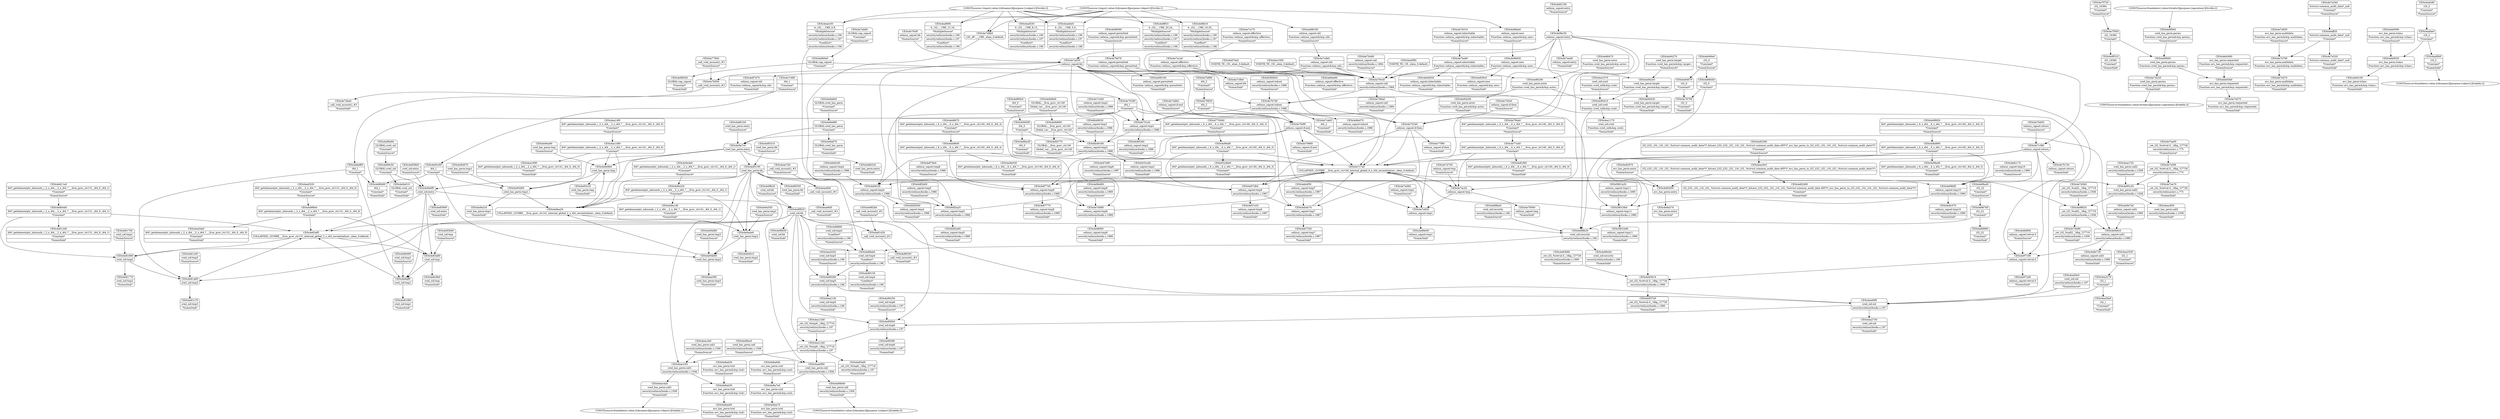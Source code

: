 digraph {
	CE0x4e7d490 [shape=record,shape=Mrecord,label="{CE0x4e7d490|_ret_i32_%call2,_!dbg_!27719|security/selinux/hooks.c,1508|*SummSink*}"]
	CE0x4e7c9b0 [shape=record,shape=Mrecord,label="{CE0x4e7c9b0|selinux_capset:bb|*SummSink*}"]
	CE0x5801b90 [shape=record,shape=Mrecord,label="{CE0x5801b90|selinux_capset:tmp11|security/selinux/hooks.c,1990|*SummSink*}"]
	CE0x4e84b50 [shape=record,shape=Mrecord,label="{CE0x4e84b50|selinux_capset:inheritable|Function::selinux_capset&Arg::inheritable::|*SummSink*}"]
	CE0x4e98920 [shape=record,shape=Mrecord,label="{CE0x4e98920|i64*_getelementptr_inbounds_(_6_x_i64_,_6_x_i64_*___llvm_gcov_ctr140,_i64_0,_i64_5)|*Constant*|*SummSource*}"]
	CE0x4eae990 [shape=record,shape=Mrecord,label="{CE0x4eae990|cred_has_perm:call|security/selinux/hooks.c,1506}"]
	CE0x4e860e0 [shape=record,shape=Mrecord,label="{CE0x4e860e0|GLOBAL:cap_capset|*Constant*}"]
	CE0x4e83af0 [shape=record,shape=Mrecord,label="{CE0x4e83af0|COLLAPSED:_GCMRE___llvm_gcov_ctr131_internal_global_2_x_i64_zeroinitializer:_elem_0:default:}"]
	CE0x4e9a4e0 [shape=record,shape=Mrecord,label="{CE0x4e9a4e0|cred_has_perm:tmp2}"]
	CE0x4e7f720 [shape=record,shape=Mrecord,label="{CE0x4e7f720|i32_16384|*Constant*|*SummSource*}"]
	CE0x4e85990 [shape=record,shape=Mrecord,label="{CE0x4e85990|cred_sid:entry|*SummSink*}"]
	CE0x4e88be0 [shape=record,shape=Mrecord,label="{CE0x4e88be0|cred_sid:security|security/selinux/hooks.c,196|*SummSource*}"]
	CE0x4e88b20 [shape=record,shape=Mrecord,label="{CE0x4e88b20|cred_sid:security|security/selinux/hooks.c,196}"]
	CE0x6b49180 [shape=record,shape=Mrecord,label="{CE0x6b49180|selinux_capset:tmp3|security/selinux/hooks.c,1986}"]
	CE0x4e748b0 [shape=record,shape=Mrecord,label="{CE0x4e748b0|128:_i8*,_:_CRE:_elem_0:default:}"]
	CE0x4e81d30 [shape=record,shape=Mrecord,label="{CE0x4e81d30|_call_void_mcount()_#3}"]
	CE0x4e88350 [shape=record,shape=Mrecord,label="{CE0x4e88350|_call_void_mcount()_#3|*SummSink*}"]
	CE0x4e80e40 [shape=record,shape=Mrecord,label="{CE0x4e80e40|i64*_getelementptr_inbounds_(_2_x_i64_,_2_x_i64_*___llvm_gcov_ctr131,_i64_0,_i64_1)|*Constant*}"]
	CE0x4e7b720 [shape=record,shape=Mrecord,label="{CE0x4e7b720|selinux_capset:return|*SummSink*}"]
	CE0x4e7b670 [shape=record,shape=Mrecord,label="{CE0x4e7b670|selinux_capset:permitted|Function::selinux_capset&Arg::permitted::}"]
	CE0x4e9a010 [shape=record,shape=Mrecord,label="{CE0x4e9a010|GLOBAL:cred_sid|*Constant*|*SummSink*}"]
	"CONST[source:0(mediator),value:0(static)][purpose:{operation}][SrcIdx:2]"
	CE0x4e9d770 [shape=record,shape=Mrecord,label="{CE0x4e9d770|GLOBAL:__llvm_gcov_ctr140|Global_var:__llvm_gcov_ctr140|*SummSink*}"]
	CE0x4e7e790 [shape=record,shape=Mrecord,label="{CE0x4e7e790|avc_has_perm:auditdata|Function::avc_has_perm&Arg::auditdata::}"]
	CE0x4e98ad0 [shape=record,shape=Mrecord,label="{CE0x4e98ad0|i64*_getelementptr_inbounds_(_6_x_i64_,_6_x_i64_*___llvm_gcov_ctr140,_i64_0,_i64_5)|*Constant*|*SummSink*}"]
	CE0x4e9a670 [shape=record,shape=Mrecord,label="{CE0x4e9a670|GLOBAL:cred_has_perm|*Constant*|*SummSink*}"]
	CE0x4e9f310 [shape=record,shape=Mrecord,label="{CE0x4e9f310|i32_16384|*Constant*|*SummSink*}"]
	CE0x4e94870 [shape=record,shape=Mrecord,label="{CE0x4e94870|cred_has_perm:tmp1|*SummSource*}"]
	CE0x4e88a40 [shape=record,shape=Mrecord,label="{CE0x4e88a40|i32_22|*Constant*|*SummSource*}"]
	CE0x4e7d220 [shape=record,shape=Mrecord,label="{CE0x4e7d220|cred_has_perm:perms|Function::cred_has_perm&Arg::perms::|*SummSink*}"]
	CE0x4eac9c0 [shape=record,shape=Mrecord,label="{CE0x4eac9c0|i32_(i32,_i32,_i16,_i32,_%struct.common_audit_data*)*_bitcast_(i32_(i32,_i32,_i16,_i32,_%struct.common_audit_data.495*)*_avc_has_perm_to_i32_(i32,_i32,_i16,_i32,_%struct.common_audit_data*)*)|*Constant*}"]
	CE0x6df2a20 [shape=record,shape=Mrecord,label="{CE0x6df2a20|selinux_capset:tmp5|security/selinux/hooks.c,1986}"]
	CE0x4eac4a0 [shape=record,shape=Mrecord,label="{CE0x4eac4a0|cred_has_perm:call1|security/selinux/hooks.c,1506|*SummSink*}"]
	CE0x4e87ba0 [shape=record,shape=Mrecord,label="{CE0x4e87ba0|VOIDTB_TE:_CE:_elem_0:default:}"]
	CE0x4e82190 [shape=record,shape=Mrecord,label="{CE0x4e82190|selinux_capset:entry|*SummSource*}"]
	CE0x4e9e9b0 [shape=record,shape=Mrecord,label="{CE0x4e9e9b0|cred_has_perm:tmp}"]
	"CONST[source:1(input),value:2(dynamic)][purpose:{subject}][SrcIdx:3]"
	CE0x4e75340 [shape=record,shape=Mrecord,label="{CE0x4e75340|selinux_capset:if.then}"]
	"CONST[source:1(input),value:2(dynamic)][purpose:{object}][SrcIdx:1]"
	CE0x4ea2130 [shape=record,shape=Mrecord,label="{CE0x4ea2130|cred_sid:tmp5|security/selinux/hooks.c,196|*SummSink*}"]
	CE0x4eb6260 [shape=record,shape=Mrecord,label="{CE0x4eb6260|selinux_capset:tmp4|security/selinux/hooks.c,1986|*SummSink*}"]
	CE0x4e81c00 [shape=record,shape=Mrecord,label="{CE0x4e81c00|cred_sid:tmp3|*SummSource*}"]
	CE0x4ea1480 [shape=record,shape=Mrecord,label="{CE0x4ea1480|i64*_getelementptr_inbounds_(_2_x_i64_,_2_x_i64_*___llvm_gcov_ctr141,_i64_0,_i64_0)|*Constant*}"]
	CE0x4eb4f50 [shape=record,shape=Mrecord,label="{CE0x4eb4f50|selinux_capset:tmp7|security/selinux/hooks.c,1987|*SummSource*}"]
	CE0x4eac240 [shape=record,shape=Mrecord,label="{CE0x4eac240|cred_has_perm:call1|security/selinux/hooks.c,1506}"]
	CE0x4e86b90 [shape=record,shape=Mrecord,label="{CE0x4e86b90|i64_1|*Constant*|*SummSink*}"]
	CE0x4e9fd30 [shape=record,shape=Mrecord,label="{CE0x4e9fd30|cred_sid:bb|*SummSink*}"]
	CE0x4e812d0 [shape=record,shape=Mrecord,label="{CE0x4e812d0|i64*_getelementptr_inbounds_(_2_x_i64_,_2_x_i64_*___llvm_gcov_ctr131,_i64_0,_i64_1)|*Constant*|*SummSink*}"]
	CE0x4e9e030 [shape=record,shape=Mrecord,label="{CE0x4e9e030|i64*_getelementptr_inbounds_(_6_x_i64_,_6_x_i64_*___llvm_gcov_ctr140,_i64_0,_i64_4)|*Constant*|*SummSink*}"]
	CE0x4e9bc50 [shape=record,shape=Mrecord,label="{CE0x4e9bc50|selinux_capset:entry}"]
	CE0x4e9d5f0 [shape=record,shape=Mrecord,label="{CE0x4e9d5f0|i64_0|*Constant*}"]
	CE0x4ea1000 [shape=record,shape=Mrecord,label="{CE0x4ea1000|VOIDTB_TE:_CE:_elem_0:default:}"]
	CE0x4e9e880 [shape=record,shape=Mrecord,label="{CE0x4e9e880|GLOBAL:cred_has_perm|*Constant*}"]
	CE0x4e94430 [shape=record,shape=Mrecord,label="{CE0x4e94430|cred_has_perm:target|Function::cred_has_perm&Arg::target::|*SummSink*}"]
	CE0x4eae5f0 [shape=record,shape=Mrecord,label="{CE0x4eae5f0|cred_has_perm:tmp3|*SummSink*}"]
	CE0x4e82600 [shape=record,shape=Mrecord,label="{CE0x4e82600|avc_has_perm:entry}"]
	CE0x4e7b0f0 [shape=record,shape=Mrecord,label="{CE0x4e7b0f0|selinux_capset:if.end}"]
	CE0x4e7e320 [shape=record,shape=Mrecord,label="{CE0x4e7e320|%struct.common_audit_data*_null|*Constant*|*SummSink*}"]
	CE0x4e839c0 [shape=record,shape=Mrecord,label="{CE0x4e839c0|selinux_capset:new|Function::selinux_capset&Arg::new::|*SummSink*}"]
	CE0x4eac850 [shape=record,shape=Mrecord,label="{CE0x4eac850|cred_has_perm:call2|security/selinux/hooks.c,1508|*SummSink*}"]
	CE0x6b49030 [shape=record,shape=Mrecord,label="{CE0x6b49030|selinux_capset:tmp3|security/selinux/hooks.c,1986|*SummSource*}"]
	CE0x4e9e6c0 [shape=record,shape=Mrecord,label="{CE0x4e9e6c0|selinux_capset:call1|security/selinux/hooks.c,1989}"]
	CE0x6df2a90 [shape=record,shape=Mrecord,label="{CE0x6df2a90|selinux_capset:tmp5|security/selinux/hooks.c,1986|*SummSink*}"]
	CE0x4e972d0 [shape=record,shape=Mrecord,label="{CE0x4e972d0|selinux_capset:retval.0|*SummSink*}"]
	CE0x4eb8600 [shape=record,shape=Mrecord,label="{CE0x4eb8600|i64*_getelementptr_inbounds_(_6_x_i64_,_6_x_i64_*___llvm_gcov_ctr140,_i64_0,_i64_4)|*Constant*}"]
	CE0x4e7b460 [shape=record,shape=Mrecord,label="{CE0x4e7b460|selinux_capset:call|security/selinux/hooks.c,1984|*SummSource*}"]
	CE0x4e9e730 [shape=record,shape=Mrecord,label="{CE0x4e9e730|selinux_capset:call1|security/selinux/hooks.c,1989|*SummSink*}"]
	CE0x4e8d900 [shape=record,shape=Mrecord,label="{CE0x4e8d900|selinux_capset:retval.0|*SummSource*}"]
	CE0x4eaebe0 [shape=record,shape=Mrecord,label="{CE0x4eaebe0|4:_i32,_:_CRE_0,4_|*MultipleSource*|security/selinux/hooks.c,196|security/selinux/hooks.c,197|*LoadInst*|security/selinux/hooks.c,196}"]
	CE0x4e9a7c0 [shape=record,shape=Mrecord,label="{CE0x4e9a7c0|cred_has_perm:entry}"]
	CE0x4e96100 [shape=record,shape=Mrecord,label="{CE0x4e96100|selinux_capset:permitted|Function::selinux_capset&Arg::permitted::|*SummSink*}"]
	CE0x4e83680 [shape=record,shape=Mrecord,label="{CE0x4e83680|_ret_i32_%retval.0,_!dbg_!27726|security/selinux/hooks.c,1990|*SummSource*}"]
	CE0x4ea1170 [shape=record,shape=Mrecord,label="{CE0x4ea1170|cred_sid:cred|Function::cred_sid&Arg::cred::|*SummSink*}"]
	CE0x4e87d70 [shape=record,shape=Mrecord,label="{CE0x4e87d70|selinux_capset:old|Function::selinux_capset&Arg::old::|*SummSink*}"]
	CE0x4e7d080 [shape=record,shape=Mrecord,label="{CE0x4e7d080|selinux_capset:tmp9|security/selinux/hooks.c,1989}"]
	CE0x4e9d6d0 [shape=record,shape=Mrecord,label="{CE0x4e9d6d0|GLOBAL:__llvm_gcov_ctr140|Global_var:__llvm_gcov_ctr140|*SummSource*}"]
	CE0x4e7b930 [shape=record,shape=Mrecord,label="{CE0x4e7b930|_call_void_mcount()_#3}"]
	CE0x4e97e90 [shape=record,shape=Mrecord,label="{CE0x4e97e90|selinux_capset:tmp6|security/selinux/hooks.c,1987|*SummSource*}"]
	CE0x4e83a80 [shape=record,shape=Mrecord,label="{CE0x4e83a80|cred_sid:tmp}"]
	CE0x4e745a0 [shape=record,shape=Mrecord,label="{CE0x4e745a0|selinux_capset:if.then|*SummSource*}"]
	CE0x4e9fb20 [shape=record,shape=Mrecord,label="{CE0x4e9fb20|cred_sid:bb|*SummSource*}"]
	CE0x4e83610 [shape=record,shape=Mrecord,label="{CE0x4e83610|_ret_i32_%retval.0,_!dbg_!27726|security/selinux/hooks.c,1990}"]
	CE0x4e9a1d0 [shape=record,shape=Mrecord,label="{CE0x4e9a1d0|i64*_getelementptr_inbounds_(_2_x_i64_,_2_x_i64_*___llvm_gcov_ctr141,_i64_0,_i64_1)|*Constant*|*SummSink*}"]
	CE0x4eaff20 [shape=record,shape=Mrecord,label="{CE0x4eaff20|%struct.common_audit_data*_null|*Constant*}"]
	CE0x4e86a30 [shape=record,shape=Mrecord,label="{CE0x4e86a30|i64_0|*Constant*|*SummSink*}"]
	CE0x6252cd0 [shape=record,shape=Mrecord,label="{CE0x6252cd0|selinux_capset:tmp3|security/selinux/hooks.c,1986|*SummSink*}"]
	CE0x4e88160 [shape=record,shape=Mrecord,label="{CE0x4e88160|selinux_capset:old|Function::selinux_capset&Arg::old::|*SummSource*}"]
	CE0x4e80d10 [shape=record,shape=Mrecord,label="{CE0x4e80d10|cred_sid:cred|Function::cred_sid&Arg::cred::}"]
	CE0x4e7c7a0 [shape=record,shape=Mrecord,label="{CE0x4e7c7a0|COLLAPSED:_GCMRE___llvm_gcov_ctr140_internal_global_6_x_i64_zeroinitializer:_elem_0:default:}"]
	CE0x4e81c70 [shape=record,shape=Mrecord,label="{CE0x4e81c70|cred_sid:tmp3|*SummSink*}"]
	CE0x4e8d890 [shape=record,shape=Mrecord,label="{CE0x4e8d890|i64*_getelementptr_inbounds_(_6_x_i64_,_6_x_i64_*___llvm_gcov_ctr140,_i64_0,_i64_5)|*Constant*}"]
	CE0x4e97e20 [shape=record,shape=Mrecord,label="{CE0x4e97e20|selinux_capset:tmp6|security/selinux/hooks.c,1987|*SummSink*}"]
	CE0x4e903f0 [shape=record,shape=Mrecord,label="{CE0x4e903f0|cred_sid:tmp6|security/selinux/hooks.c,197|*SummSink*}"]
	CE0x4e7a060 [shape=record,shape=Mrecord,label="{CE0x4e7a060|selinux_capset:tmp1|*SummSource*}"]
	CE0x4e7a1a0 [shape=record,shape=Mrecord,label="{CE0x4e7a1a0|selinux_capset:effective|Function::selinux_capset&Arg::effective::}"]
	CE0x4e9ee60 [shape=record,shape=Mrecord,label="{CE0x4e9ee60|selinux_capset:effective|Function::selinux_capset&Arg::effective::|*SummSink*}"]
	CE0x4e93c20 [shape=record,shape=Mrecord,label="{CE0x4e93c20|cred_has_perm:tmp|*SummSink*}"]
	CE0x4ea1070 [shape=record,shape=Mrecord,label="{CE0x4ea1070|cred_sid:cred|Function::cred_sid&Arg::cred::|*SummSource*}"]
	CE0x4e82360 [shape=record,shape=Mrecord,label="{CE0x4e82360|i32_(i32,_i32,_i16,_i32,_%struct.common_audit_data*)*_bitcast_(i32_(i32,_i32,_i16,_i32,_%struct.common_audit_data.495*)*_avc_has_perm_to_i32_(i32,_i32,_i16,_i32,_%struct.common_audit_data*)*)|*Constant*|*SummSource*}"]
	CE0x4e8a570 [shape=record,shape=Mrecord,label="{CE0x4e8a570|avc_has_perm:entry|*SummSink*}"]
	CE0x4eb0490 [shape=record,shape=Mrecord,label="{CE0x4eb0490|avc_has_perm:requested|Function::avc_has_perm&Arg::requested::|*SummSource*}"]
	CE0x4e81a80 [shape=record,shape=Mrecord,label="{CE0x4e81a80|cred_sid:tmp3}"]
	CE0x4ea2530 [shape=record,shape=Mrecord,label="{CE0x4ea2530|i32_1|*Constant*|*SummSource*}"]
	CE0x4e837e0 [shape=record,shape=Mrecord,label="{CE0x4e837e0|_ret_i32_%retval.0,_!dbg_!27726|security/selinux/hooks.c,1990|*SummSink*}"]
	CE0x4eaf690 [shape=record,shape=Mrecord,label="{CE0x4eaf690|4:_i32,_:_CRE_12,16_|*MultipleSource*|security/selinux/hooks.c,196|security/selinux/hooks.c,197|*LoadInst*|security/selinux/hooks.c,196}"]
	CE0x4e93d00 [shape=record,shape=Mrecord,label="{CE0x4e93d00|cred_has_perm:tmp1}"]
	CE0x4e887d0 [shape=record,shape=Mrecord,label="{CE0x4e887d0|i32_22|*Constant*}"]
	CE0x4eb62d0 [shape=record,shape=Mrecord,label="{CE0x4eb62d0|selinux_capset:tmp4|security/selinux/hooks.c,1986|*SummSource*}"]
	CE0x4ea06f0 [shape=record,shape=Mrecord,label="{CE0x4ea06f0|cred_sid:sid|security/selinux/hooks.c,197}"]
	CE0x4e9e7a0 [shape=record,shape=Mrecord,label="{CE0x4e9e7a0|selinux_capset:call1|security/selinux/hooks.c,1989|*SummSource*}"]
	CE0x4e90250 [shape=record,shape=Mrecord,label="{CE0x4e90250|cred_sid:tmp6|security/selinux/hooks.c,197|*SummSource*}"]
	CE0x4e9e4a0 [shape=record,shape=Mrecord,label="{CE0x4e9e4a0|i64*_getelementptr_inbounds_(_2_x_i64_,_2_x_i64_*___llvm_gcov_ctr141,_i64_0,_i64_1)|*Constant*|*SummSource*}"]
	CE0x4e8ad30 [shape=record,shape=Mrecord,label="{CE0x4e8ad30|avc_has_perm:tsid|Function::avc_has_perm&Arg::tsid::|*SummSource*}"]
	CE0x4e89540 [shape=record,shape=Mrecord,label="{CE0x4e89540|GLOBAL:cap_capset|*Constant*|*SummSink*}"]
	CE0x4e9e2c0 [shape=record,shape=Mrecord,label="{CE0x4e9e2c0|cred_has_perm:tmp1|*SummSink*}"]
	CE0x652db00 [shape=record,shape=Mrecord,label="{CE0x652db00|i64*_getelementptr_inbounds_(_6_x_i64_,_6_x_i64_*___llvm_gcov_ctr140,_i64_0,_i64_3)|*Constant*|*SummSink*}"]
	CE0x4e7cc70 [shape=record,shape=Mrecord,label="{CE0x4e7cc70|selinux_capset:effective|Function::selinux_capset&Arg::effective::|*SummSource*}"]
	CE0x4e87770 [shape=record,shape=Mrecord,label="{CE0x4e87770|selinux_capset:tmp8|security/selinux/hooks.c,1989|*SummSink*}"]
	CE0x4e94b80 [shape=record,shape=Mrecord,label="{CE0x4e94b80|cred_has_perm:tmp3}"]
	CE0x4ea1240 [shape=record,shape=Mrecord,label="{CE0x4ea1240|_ret_i32_%tmp6,_!dbg_!27716|security/selinux/hooks.c,197}"]
	CE0x4ea26a0 [shape=record,shape=Mrecord,label="{CE0x4ea26a0|i32_1|*Constant*|*SummSink*}"]
	CE0x4e7ca60 [shape=record,shape=Mrecord,label="{CE0x4e7ca60|i64_2|*Constant*|*SummSink*}"]
	CE0x4e88890 [shape=record,shape=Mrecord,label="{CE0x4e88890|i32_22|*Constant*|*SummSink*}"]
	CE0x4eafdb0 [shape=record,shape=Mrecord,label="{CE0x4eafdb0|i16_2|*Constant*|*SummSink*}"]
	CE0x4e81700 [shape=record,shape=Mrecord,label="{CE0x4e81700|cred_sid:tmp2|*SummSource*}"]
	CE0x4e85190 [shape=record,shape=Mrecord,label="{CE0x4e85190|cred_has_perm:bb}"]
	CE0x4e93c90 [shape=record,shape=Mrecord,label="{CE0x4e93c90|i64_1|*Constant*}"]
	CE0x4e77f80 [shape=record,shape=Mrecord,label="{CE0x4e77f80|selinux_capset:if.then|*SummSink*}"]
	CE0x4e9d660 [shape=record,shape=Mrecord,label="{CE0x4e9d660|GLOBAL:__llvm_gcov_ctr140|Global_var:__llvm_gcov_ctr140}"]
	CE0x4e99ac0 [shape=record,shape=Mrecord,label="{CE0x4e99ac0|cred_has_perm:call|security/selinux/hooks.c,1506|*SummSource*}"]
	CE0x4ea2020 [shape=record,shape=Mrecord,label="{CE0x4ea2020|cred_sid:tmp5|security/selinux/hooks.c,196|*SummSource*}"]
	CE0x4eb7330 [shape=record,shape=Mrecord,label="{CE0x4eb7330|selinux_capset:tmp7|security/selinux/hooks.c,1987|*SummSink*}"]
	CE0x4ea14f0 [shape=record,shape=Mrecord,label="{CE0x4ea14f0|i64*_getelementptr_inbounds_(_2_x_i64_,_2_x_i64_*___llvm_gcov_ctr141,_i64_0,_i64_0)|*Constant*|*SummSource*}"]
	CE0x4e96090 [shape=record,shape=Mrecord,label="{CE0x4e96090|selinux_capset:permitted|Function::selinux_capset&Arg::permitted::|*SummSource*}"]
	CE0x4e7b880 [shape=record,shape=Mrecord,label="{CE0x4e7b880|i64_2|*Constant*|*SummSource*}"]
	CE0x4e96af0 [shape=record,shape=Mrecord,label="{CE0x4e96af0|i64*_getelementptr_inbounds_(_6_x_i64_,_6_x_i64_*___llvm_gcov_ctr140,_i64_0,_i64_3)|*Constant*}"]
	CE0x4e8c170 [shape=record,shape=Mrecord,label="{CE0x4e8c170|selinux_capset:tmp10|security/selinux/hooks.c,1990|*SummSource*}"]
	CE0x4e85310 [shape=record,shape=Mrecord,label="{CE0x4e85310|cred_has_perm:bb|*SummSource*}"]
	CE0x4eae7d0 [shape=record,shape=Mrecord,label="{CE0x4eae7d0|_call_void_mcount()_#3|*SummSource*}"]
	CE0x4e9bd90 [shape=record,shape=Mrecord,label="{CE0x4e9bd90|selinux_capset:tmp9|security/selinux/hooks.c,1989|*SummSource*}"]
	CE0x4e99e90 [shape=record,shape=Mrecord,label="{CE0x4e99e90|GLOBAL:cred_sid|*Constant*|*SummSource*}"]
	CE0x4e9f6e0 [shape=record,shape=Mrecord,label="{CE0x4e9f6e0|i64*_getelementptr_inbounds_(_2_x_i64_,_2_x_i64_*___llvm_gcov_ctr131,_i64_0,_i64_0)|*Constant*}"]
	CE0x4e9a550 [shape=record,shape=Mrecord,label="{CE0x4e9a550|cred_has_perm:tmp2|*SummSource*}"]
	CE0x4e88fd0 [shape=record,shape=Mrecord,label="{CE0x4e88fd0|cred_sid:tmp4|*LoadInst*|security/selinux/hooks.c,196|*SummSource*}"]
	CE0x4e79820 [shape=record,shape=Mrecord,label="{CE0x4e79820|i64_2|*Constant*}"]
	CE0x4eac720 [shape=record,shape=Mrecord,label="{CE0x4eac720|cred_has_perm:call2|security/selinux/hooks.c,1508|*SummSource*}"]
	CE0x4e9e220 [shape=record,shape=Mrecord,label="{CE0x4e9e220|i64*_getelementptr_inbounds_(_2_x_i64_,_2_x_i64_*___llvm_gcov_ctr141,_i64_0,_i64_1)|*Constant*}"]
	CE0x4e75290 [shape=record,shape=Mrecord,label="{CE0x4e75290|i64_1|*Constant*}"]
	CE0x4e811a0 [shape=record,shape=Mrecord,label="{CE0x4e811a0|i64*_getelementptr_inbounds_(_2_x_i64_,_2_x_i64_*___llvm_gcov_ctr131,_i64_0,_i64_1)|*Constant*|*SummSource*}"]
	CE0x4e88ab0 [shape=record,shape=Mrecord,label="{CE0x4e88ab0|cred_sid:tmp4|*LoadInst*|security/selinux/hooks.c,196}"]
	CE0x4e7ba90 [shape=record,shape=Mrecord,label="{CE0x4e7ba90|selinux_capset:inheritable|Function::selinux_capset&Arg::inheritable::}"]
	CE0x4e7c6f0 [shape=record,shape=Mrecord,label="{CE0x4e7c6f0|i64_1|*Constant*|*SummSource*}"]
	CE0x4e7ab80 [shape=record,shape=Mrecord,label="{CE0x4e7ab80|GLOBAL:cap_capset|*Constant*|*SummSource*}"]
	CE0x4e9f920 [shape=record,shape=Mrecord,label="{CE0x4e9f920|cred_sid:bb}"]
	CE0x4e9b830 [shape=record,shape=Mrecord,label="{CE0x4e9b830|selinux_capset:new|Function::selinux_capset&Arg::new::}"]
	CE0x4e9f460 [shape=record,shape=Mrecord,label="{CE0x4e9f460|cred_has_perm:perms|Function::cred_has_perm&Arg::perms::}"]
	CE0x4eae6b0 [shape=record,shape=Mrecord,label="{CE0x4eae6b0|_call_void_mcount()_#3}"]
	CE0x4e8ae60 [shape=record,shape=Mrecord,label="{CE0x4e8ae60|avc_has_perm:tsid|Function::avc_has_perm&Arg::tsid::|*SummSink*}"]
	CE0x4e861b0 [shape=record,shape=Mrecord,label="{CE0x4e861b0|cred_has_perm:entry|*SummSource*}"]
	CE0x4eb0160 [shape=record,shape=Mrecord,label="{CE0x4eb0160|avc_has_perm:tclass|Function::avc_has_perm&Arg::tclass::|*SummSink*}"]
	CE0x4e7e070 [shape=record,shape=Mrecord,label="{CE0x4e7e070|avc_has_perm:requested|Function::avc_has_perm&Arg::requested::|*SummSink*}"]
	CE0x4e94670 [shape=record,shape=Mrecord,label="{CE0x4e94670|i32_0|*Constant*}"]
	CE0x4e81080 [shape=record,shape=Mrecord,label="{CE0x4e81080|cred_sid:tmp1|*SummSink*}"]
	CE0x4e8aa70 [shape=record,shape=Mrecord,label="{CE0x4e8aa70|avc_has_perm:ssid|Function::avc_has_perm&Arg::ssid::|*SummSink*}"]
	CE0x4770040 [shape=record,shape=Mrecord,label="{CE0x4770040|i64*_getelementptr_inbounds_(_6_x_i64_,_6_x_i64_*___llvm_gcov_ctr140,_i64_0,_i64_3)|*Constant*|*SummSource*}"]
	CE0x4e79cf0 [shape=record,shape=Mrecord,label="{CE0x4e79cf0|selinux_capset:bb|*SummSource*}"]
	CE0x4e8a470 [shape=record,shape=Mrecord,label="{CE0x4e8a470|selinux_capset:tobool|security/selinux/hooks.c,1986|*SummSink*}"]
	CE0x4e7ea00 [shape=record,shape=Mrecord,label="{CE0x4e7ea00|_ret_i32_%retval.0,_!dbg_!27728|security/selinux/avc.c,775|*SummSource*}"]
	CE0x4e79560 [shape=record,shape=Mrecord,label="{CE0x4e79560|selinux_capset:tmp|*SummSink*}"]
	CE0x4e79c40 [shape=record,shape=Mrecord,label="{CE0x4e79c40|selinux_capset:call|security/selinux/hooks.c,1984}"]
	CE0x4e9ea90 [shape=record,shape=Mrecord,label="{CE0x4e9ea90|cred_has_perm:tmp|*SummSource*}"]
	"CONST[source:0(mediator),value:2(dynamic)][purpose:{object}][SnkIdx:2]"
	CE0x4eaf250 [shape=record,shape=Mrecord,label="{CE0x4eaf250|4:_i32,_:_CRE_8,12_|*MultipleSource*|security/selinux/hooks.c,196|security/selinux/hooks.c,197|*LoadInst*|security/selinux/hooks.c,196}"]
	CE0x4eb0090 [shape=record,shape=Mrecord,label="{CE0x4eb0090|avc_has_perm:tclass|Function::avc_has_perm&Arg::tclass::|*SummSource*}"]
	CE0x4e794a0 [shape=record,shape=Mrecord,label="{CE0x4e794a0|i64*_getelementptr_inbounds_(_6_x_i64_,_6_x_i64_*___llvm_gcov_ctr140,_i64_0,_i64_0)|*Constant*|*SummSource*}"]
	"CONST[source:0(mediator),value:2(dynamic)][purpose:{subject}][SnkIdx:0]"
	CE0x4e7f500 [shape=record,shape=Mrecord,label="{CE0x4e7f500|i32_16384|*Constant*}"]
	CE0x4e99c50 [shape=record,shape=Mrecord,label="{CE0x4e99c50|GLOBAL:cred_sid|*Constant*}"]
	CE0x4e7eed0 [shape=record,shape=Mrecord,label="{CE0x4e7eed0|selinux_capset:entry|*SummSink*}"]
	CE0x4e85af0 [shape=record,shape=Mrecord,label="{CE0x4e85af0|_ret_i32_%tmp6,_!dbg_!27716|security/selinux/hooks.c,197|*SummSink*}"]
	CE0x4e7e830 [shape=record,shape=Mrecord,label="{CE0x4e7e830|avc_has_perm:auditdata|Function::avc_has_perm&Arg::auditdata::|*SummSource*}"]
	CE0x4e81f60 [shape=record,shape=Mrecord,label="{CE0x4e81f60|i64*_getelementptr_inbounds_(_6_x_i64_,_6_x_i64_*___llvm_gcov_ctr140,_i64_0,_i64_0)|*Constant*|*SummSink*}"]
	CE0x4ea04e0 [shape=record,shape=Mrecord,label="{CE0x4ea04e0|i64*_getelementptr_inbounds_(_2_x_i64_,_2_x_i64_*___llvm_gcov_ctr131,_i64_0,_i64_0)|*Constant*|*SummSink*}"]
	CE0x4e8c9b0 [shape=record,shape=Mrecord,label="{CE0x4e8c9b0|cred_sid:tmp|*SummSink*}"]
	CE0x63849c0 [shape=record,shape=Mrecord,label="{CE0x63849c0|selinux_capset:tobool|security/selinux/hooks.c,1986|*SummSource*}"]
	CE0x4e83b60 [shape=record,shape=Mrecord,label="{CE0x4e83b60|cred_sid:tmp|*SummSource*}"]
	CE0x4e77a40 [shape=record,shape=Mrecord,label="{CE0x4e77a40|i64*_getelementptr_inbounds_(_6_x_i64_,_6_x_i64_*___llvm_gcov_ctr140,_i64_0,_i64_0)|*Constant*}"]
	CE0x4e98bf0 [shape=record,shape=Mrecord,label="{CE0x4e98bf0|selinux_capset:tmp10|security/selinux/hooks.c,1990}"]
	CE0x4e82970 [shape=record,shape=Mrecord,label="{CE0x4e82970|avc_has_perm:entry|*SummSource*}"]
	CE0x4e8fd10 [shape=record,shape=Mrecord,label="{CE0x4e8fd10|4:_i32,_:_CRE_16,20_|*MultipleSource*|security/selinux/hooks.c,196|security/selinux/hooks.c,197|*LoadInst*|security/selinux/hooks.c,196}"]
	CE0x4e9ea20 [shape=record,shape=Mrecord,label="{CE0x4e9ea20|COLLAPSED:_GCMRE___llvm_gcov_ctr141_internal_global_2_x_i64_zeroinitializer:_elem_0:default:}"]
	CE0x4e8b060 [shape=record,shape=Mrecord,label="{CE0x4e8b060|cred_sid:tmp1|*SummSource*}"]
	CE0x4e74700 [shape=record,shape=Mrecord,label="{CE0x4e74700|selinux_capset:tmp|*SummSource*}"]
	CE0x4e89280 [shape=record,shape=Mrecord,label="{CE0x4e89280|cred_sid:tmp5|security/selinux/hooks.c,196}"]
	CE0x4eb03b0 [shape=record,shape=Mrecord,label="{CE0x4eb03b0|avc_has_perm:requested|Function::avc_has_perm&Arg::requested::}"]
	CE0x4ea2270 [shape=record,shape=Mrecord,label="{CE0x4ea2270|i32_1|*Constant*}"]
	CE0x4e8a9d0 [shape=record,shape=Mrecord,label="{CE0x4e8a9d0|avc_has_perm:ssid|Function::avc_has_perm&Arg::ssid::|*SummSource*}"]
	CE0x4ea13d0 [shape=record,shape=Mrecord,label="{CE0x4ea13d0|_ret_i32_%tmp6,_!dbg_!27716|security/selinux/hooks.c,197|*SummSource*}"]
	CE0x4e7a450 [shape=record,shape=Mrecord,label="{CE0x4e7a450|selinux_capset:bb}"]
	CE0x4e776b0 [shape=record,shape=Mrecord,label="{CE0x4e776b0|_call_void_mcount()_#3|*SummSource*}"]
	CE0x4eb4e70 [shape=record,shape=Mrecord,label="{CE0x4eb4e70|selinux_capset:tmp7|security/selinux/hooks.c,1987}"]
	CE0x4e878e0 [shape=record,shape=Mrecord,label="{CE0x4e878e0|selinux_capset:tmp8|security/selinux/hooks.c,1989|*SummSource*}"]
	CE0x4e86290 [shape=record,shape=Mrecord,label="{CE0x4e86290|cred_has_perm:actor|Function::cred_has_perm&Arg::actor::}"]
	CE0x4e7e470 [shape=record,shape=Mrecord,label="{CE0x4e7e470|avc_has_perm:auditdata|Function::avc_has_perm&Arg::auditdata::|*SummSink*}"]
	CE0x4e74db0 [shape=record,shape=Mrecord,label="{CE0x4e74db0|selinux_capset:if.end|*SummSource*}"]
	CE0x4ea0320 [shape=record,shape=Mrecord,label="{CE0x4ea0320|i64*_getelementptr_inbounds_(_2_x_i64_,_2_x_i64_*___llvm_gcov_ctr131,_i64_0,_i64_0)|*Constant*|*SummSource*}"]
	CE0x4e89150 [shape=record,shape=Mrecord,label="{CE0x4e89150|cred_sid:tmp4|*LoadInst*|security/selinux/hooks.c,196|*SummSink*}"]
	CE0x4e94270 [shape=record,shape=Mrecord,label="{CE0x4e94270|cred_has_perm:target|Function::cred_has_perm&Arg::target::|*SummSource*}"]
	CE0x4e88cb0 [shape=record,shape=Mrecord,label="{CE0x4e88cb0|cred_sid:security|security/selinux/hooks.c,196|*SummSink*}"]
	CE0x4e81690 [shape=record,shape=Mrecord,label="{CE0x4e81690|cred_sid:tmp2}"]
	CE0x4e900b0 [shape=record,shape=Mrecord,label="{CE0x4e900b0|cred_sid:tmp6|security/selinux/hooks.c,197}"]
	CE0x4ea0f90 [shape=record,shape=Mrecord,label="{CE0x4ea0f90|VOIDTB_TE:_CE:_elem_0:default:}"]
	CE0x4e7e2b0 [shape=record,shape=Mrecord,label="{CE0x4e7e2b0|%struct.common_audit_data*_null|*Constant*|*SummSource*}"]
	CE0x4e9bf00 [shape=record,shape=Mrecord,label="{CE0x4e9bf00|selinux_capset:tmp9|security/selinux/hooks.c,1989|*SummSink*}"]
	CE0x4e94910 [shape=record,shape=Mrecord,label="{CE0x4e94910|cred_has_perm:tmp2|*SummSink*}"]
	CE0x4eb0020 [shape=record,shape=Mrecord,label="{CE0x4eb0020|avc_has_perm:tclass|Function::avc_has_perm&Arg::tclass::}"]
	CE0x4e7ac20 [shape=record,shape=Mrecord,label="{CE0x4e7ac20|selinux_capset:tmp}"]
	CE0x4e858d0 [shape=record,shape=Mrecord,label="{CE0x4e858d0|cred_sid:entry|*SummSource*}"]
	CE0x4e79980 [shape=record,shape=Mrecord,label="{CE0x4e79980|selinux_capset:if.end|*SummSink*}"]
	CE0x4e86470 [shape=record,shape=Mrecord,label="{CE0x4e86470|cred_has_perm:actor|Function::cred_has_perm&Arg::actor::|*SummSource*}"]
	CE0x4e8c070 [shape=record,shape=Mrecord,label="{CE0x4e8c070|selinux_capset:tmp10|security/selinux/hooks.c,1990|*SummSink*}"]
	CE0x4ea1690 [shape=record,shape=Mrecord,label="{CE0x4ea1690|i64*_getelementptr_inbounds_(_2_x_i64_,_2_x_i64_*___llvm_gcov_ctr141,_i64_0,_i64_0)|*Constant*|*SummSink*}"]
	CE0x4eafae0 [shape=record,shape=Mrecord,label="{CE0x4eafae0|i16_2|*Constant*}"]
	CE0x4e882b0 [shape=record,shape=Mrecord,label="{CE0x4e882b0|_call_void_mcount()_#3|*SummSource*}"]
	CE0x4e7e5f0 [shape=record,shape=Mrecord,label="{CE0x4e7e5f0|_ret_i32_%retval.0,_!dbg_!27728|security/selinux/avc.c,775}"]
	CE0x4e88440 [shape=record,shape=Mrecord,label="{CE0x4e88440|i32_0|*Constant*}"]
	CE0x4e9f5b0 [shape=record,shape=Mrecord,label="{CE0x4e9f5b0|cred_has_perm:perms|Function::cred_has_perm&Arg::perms::|*SummSource*}"]
	CE0x4e99b60 [shape=record,shape=Mrecord,label="{CE0x4e99b60|cred_has_perm:call|security/selinux/hooks.c,1506|*SummSink*}"]
	CE0x4e7cdb0 [shape=record,shape=Mrecord,label="{CE0x4e7cdb0|selinux_capset:old|Function::selinux_capset&Arg::old::}"]
	CE0x4e7d3b0 [shape=record,shape=Mrecord,label="{CE0x4e7d3b0|_ret_i32_%call2,_!dbg_!27719|security/selinux/hooks.c,1508|*SummSource*}"]
	CE0x4e7b7d0 [shape=record,shape=Mrecord,label="{CE0x4e7b7d0|selinux_capset:tobool|security/selinux/hooks.c,1986}"]
	CE0x4eb8670 [shape=record,shape=Mrecord,label="{CE0x4eb8670|i64*_getelementptr_inbounds_(_6_x_i64_,_6_x_i64_*___llvm_gcov_ctr140,_i64_0,_i64_4)|*Constant*|*SummSource*}"]
	CE0x4e7c2d0 [shape=record,shape=Mrecord,label="{CE0x4e7c2d0|selinux_capset:tmp2|security/selinux/hooks.c,1986|*SummSource*}"]
	CE0x58019b0 [shape=record,shape=Mrecord,label="{CE0x58019b0|selinux_capset:tmp11|security/selinux/hooks.c,1990}"]
	CE0x4e8ab30 [shape=record,shape=Mrecord,label="{CE0x4e8ab30|avc_has_perm:tsid|Function::avc_has_perm&Arg::tsid::}"]
	CE0x4e81770 [shape=record,shape=Mrecord,label="{CE0x4e81770|cred_sid:tmp2|*SummSink*}"]
	CE0x4e751e0 [shape=record,shape=Mrecord,label="{CE0x4e751e0|selinux_capset:tmp2|security/selinux/hooks.c,1986}"]
	CE0x4e86220 [shape=record,shape=Mrecord,label="{CE0x4e86220|cred_has_perm:entry|*SummSink*}"]
	CE0x4eafc80 [shape=record,shape=Mrecord,label="{CE0x4eafc80|i16_2|*Constant*|*SummSource*}"]
	CE0x4e97db0 [shape=record,shape=Mrecord,label="{CE0x4e97db0|selinux_capset:tmp6|security/selinux/hooks.c,1987}"]
	CE0x4e8aff0 [shape=record,shape=Mrecord,label="{CE0x4e8aff0|cred_sid:tmp1}"]
	CE0x4ea0dc0 [shape=record,shape=Mrecord,label="{CE0x4ea0dc0|cred_sid:sid|security/selinux/hooks.c,197|*SummSource*}"]
	CE0x4e74ba0 [shape=record,shape=Mrecord,label="{CE0x4e74ba0|_call_void_mcount()_#3|*SummSink*}"]
	CE0x4e869c0 [shape=record,shape=Mrecord,label="{CE0x4e869c0|i64_0|*Constant*|*SummSource*}"]
	CE0x4e76700 [shape=record,shape=Mrecord,label="{CE0x4e76700|i32_0|*Constant*|*SummSink*}"]
	CE0x4e8af80 [shape=record,shape=Mrecord,label="{CE0x4e8af80|i64_1|*Constant*}"]
	CE0x4ea2730 [shape=record,shape=Mrecord,label="{CE0x4ea2730|cred_sid:sid|security/selinux/hooks.c,197|*SummSink*}"]
	CE0x4e7ea70 [shape=record,shape=Mrecord,label="{CE0x4e7ea70|_ret_i32_%retval.0,_!dbg_!27728|security/selinux/avc.c,775|*SummSink*}"]
	CE0x4e89e00 [shape=record,shape=Mrecord,label="{CE0x4e89e00|selinux_capset:tmp1|*SummSink*}"]
	CE0x4e9a6e0 [shape=record,shape=Mrecord,label="{CE0x4e9a6e0|GLOBAL:cred_has_perm|*Constant*|*SummSource*}"]
	CE0x4e80340 [shape=record,shape=Mrecord,label="{CE0x4e80340|selinux_capset:tmp2|security/selinux/hooks.c,1986|*SummSink*}"]
	CE0x4e942e0 [shape=record,shape=Mrecord,label="{CE0x4e942e0|cred_has_perm:target|Function::cred_has_perm&Arg::target::}"]
	CE0x4e7bd50 [shape=record,shape=Mrecord,label="{CE0x4e7bd50|selinux_capset:return|*SummSource*}"]
	CE0x5801a20 [shape=record,shape=Mrecord,label="{CE0x5801a20|selinux_capset:tmp11|security/selinux/hooks.c,1990|*SummSource*}"]
	CE0x4e7b510 [shape=record,shape=Mrecord,label="{CE0x4e7b510|selinux_capset:inheritable|Function::selinux_capset&Arg::inheritable::|*SummSource*}"]
	CE0x4e97180 [shape=record,shape=Mrecord,label="{CE0x4e97180|selinux_capset:retval.0}"]
	"CONST[source:0(mediator),value:2(dynamic)][purpose:{object}][SnkIdx:1]"
	CE0x4e79da0 [shape=record,shape=Mrecord,label="{CE0x4e79da0|selinux_capset:call|security/selinux/hooks.c,1984|*SummSink*}"]
	CE0x4e7c380 [shape=record,shape=Mrecord,label="{CE0x4e7c380|selinux_capset:return}"]
	CE0x6df2b00 [shape=record,shape=Mrecord,label="{CE0x6df2b00|selinux_capset:tmp5|security/selinux/hooks.c,1986|*SummSource*}"]
	CE0x4eaec50 [shape=record,shape=Mrecord,label="{CE0x4eaec50|4:_i32,_:_CRE_4,8_|*MultipleSource*|security/selinux/hooks.c,196|security/selinux/hooks.c,197|*LoadInst*|security/selinux/hooks.c,196}"]
	CE0x4eae8d0 [shape=record,shape=Mrecord,label="{CE0x4eae8d0|_call_void_mcount()_#3|*SummSink*}"]
	CE0x4e82490 [shape=record,shape=Mrecord,label="{CE0x4e82490|i32_(i32,_i32,_i16,_i32,_%struct.common_audit_data*)*_bitcast_(i32_(i32,_i32,_i16,_i32,_%struct.common_audit_data.495*)*_avc_has_perm_to_i32_(i32,_i32,_i16,_i32,_%struct.common_audit_data*)*)|*Constant*|*SummSink*}"]
	CE0x4e8a7e0 [shape=record,shape=Mrecord,label="{CE0x4e8a7e0|avc_has_perm:ssid|Function::avc_has_perm&Arg::ssid::}"]
	CE0x4e8ff10 [shape=record,shape=Mrecord,label="{CE0x4e8ff10|4:_i32,_:_CRE_20,24_|*MultipleSource*|security/selinux/hooks.c,196|security/selinux/hooks.c,197|*LoadInst*|security/selinux/hooks.c,196}"]
	CE0x4e7a920 [shape=record,shape=Mrecord,label="{CE0x4e7a920|selinux_capset:tmp1}"]
	CE0x4e86550 [shape=record,shape=Mrecord,label="{CE0x4e86550|cred_has_perm:bb|*SummSink*}"]
	CE0x4eac3e0 [shape=record,shape=Mrecord,label="{CE0x4eac3e0|cred_has_perm:call1|security/selinux/hooks.c,1506|*SummSource*}"]
	CE0x4e94200 [shape=record,shape=Mrecord,label="{CE0x4e94200|cred_has_perm:actor|Function::cred_has_perm&Arg::actor::|*SummSink*}"]
	CE0x4e94d60 [shape=record,shape=Mrecord,label="{CE0x4e94d60|cred_has_perm:tmp3|*SummSource*}"]
	CE0x4e9a0f0 [shape=record,shape=Mrecord,label="{CE0x4e9a0f0|cred_sid:entry}"]
	CE0x4e946e0 [shape=record,shape=Mrecord,label="{CE0x4e946e0|i32_0|*Constant*|*SummSource*}"]
	CE0x4eb61f0 [shape=record,shape=Mrecord,label="{CE0x4eb61f0|selinux_capset:tmp4|security/selinux/hooks.c,1986}"]
	CE0x4e85c20 [shape=record,shape=Mrecord,label="{CE0x4e85c20|cred_has_perm:call2|security/selinux/hooks.c,1508}"]
	CE0x4e877e0 [shape=record,shape=Mrecord,label="{CE0x4e877e0|selinux_capset:tmp8|security/selinux/hooks.c,1989}"]
	CE0x4e9f620 [shape=record,shape=Mrecord,label="{CE0x4e9f620|_ret_i32_%call2,_!dbg_!27719|security/selinux/hooks.c,1508}"]
	CE0x4e9bba0 [shape=record,shape=Mrecord,label="{CE0x4e9bba0|selinux_capset:new|Function::selinux_capset&Arg::new::|*SummSource*}"]
	"CONST[source:0(mediator),value:0(static)][purpose:{operation}][SnkIdx:3]"
	CE0x4e8aff0 -> CE0x4e83af0
	CE0x4e811a0 -> CE0x4e80e40
	CE0x4eb4e70 -> CE0x4eb7330
	CE0x4ea1240 -> CE0x4eac240
	CE0x4e9d5f0 -> CE0x6b49180
	CE0x4e7cdb0 -> CE0x4e87d70
	CE0x4eac9c0 -> CE0x4e82600
	CE0x4e9f6e0 -> CE0x4e83a80
	CE0x4e9bc50 -> CE0x4e7c380
	CE0x4e81700 -> CE0x4e81690
	CE0x4e9a7c0 -> CE0x4e9e9b0
	CE0x4e745a0 -> CE0x4e75340
	CE0x4e94670 -> CE0x4e7b7d0
	CE0x4e9f460 -> CE0x4e7d220
	CE0x4e86470 -> CE0x4e86290
	CE0x4e88440 -> CE0x4ea06f0
	CE0x4e85190 -> CE0x4e9ea20
	CE0x4ea2270 -> CE0x4ea06f0
	CE0x4e9a0f0 -> CE0x4e83af0
	CE0x4e9bc50 -> CE0x4e7a450
	CE0x4ea0320 -> CE0x4e9f6e0
	CE0x4e9f920 -> CE0x4e88b20
	CE0x4e860e0 -> CE0x4e89540
	CE0x4e77a40 -> CE0x4e7ac20
	CE0x4e7a450 -> CE0x4e7c9b0
	CE0x4e9f920 -> CE0x4e81d30
	CE0x4e79c40 -> CE0x4e79da0
	CE0x4e96af0 -> CE0x652db00
	"CONST[source:1(input),value:2(dynamic)][purpose:{subject}][SrcIdx:3]" -> CE0x4eaf250
	CE0x4e85190 -> CE0x4e9a4e0
	CE0x4e878e0 -> CE0x4e877e0
	CE0x4eafdb0 -> "CONST[source:0(mediator),value:2(dynamic)][purpose:{object}][SnkIdx:2]"
	CE0x4eaff20 -> CE0x4e7e320
	CE0x4e900b0 -> CE0x4e903f0
	CE0x4e858d0 -> CE0x4e9a0f0
	CE0x4e8c170 -> CE0x4e98bf0
	CE0x4e82360 -> CE0x4eac9c0
	CE0x4e776b0 -> CE0x4e7b930
	CE0x4e7a450 -> CE0x6b49180
	CE0x4e7cdb0 -> CE0x4e79c40
	CE0x4e77a40 -> CE0x4e7c7a0
	CE0x4e99c50 -> CE0x4e9a0f0
	CE0x4e74700 -> CE0x4e7ac20
	CE0x4e8af80 -> CE0x4e86b90
	CE0x5801a20 -> CE0x58019b0
	CE0x4e7a060 -> CE0x4e7a920
	CE0x4e942e0 -> CE0x4e80d10
	CE0x4eb4e70 -> CE0x4e7c7a0
	CE0x4e7c6f0 -> CE0x4e8af80
	CE0x4eafc80 -> CE0x4eafae0
	CE0x4e9f920 -> CE0x4e81690
	CE0x4e9bc50 -> CE0x4e7b0f0
	CE0x4e7ba90 -> CE0x4e79c40
	CE0x4e79cf0 -> CE0x4e7a450
	CE0x4eae6b0 -> CE0x4eae8d0
	CE0x4e7c380 -> CE0x4e7b720
	CE0x4e7b510 -> CE0x4e7ba90
	CE0x4e9bd90 -> CE0x4e7d080
	CE0x4e79c40 -> CE0x4e97180
	CE0x4e7b7d0 -> CE0x4e75340
	CE0x4e81c00 -> CE0x4e81a80
	CE0x4e7a450 -> CE0x4eb61f0
	CE0x4e7c380 -> CE0x4e97180
	"CONST[source:1(input),value:2(dynamic)][purpose:{subject}][SrcIdx:3]" -> CE0x4eaec50
	"CONST[source:1(input),value:2(dynamic)][purpose:{subject}][SrcIdx:3]" -> CE0x4e88160
	CE0x4e9d660 -> CE0x4e9d770
	CE0x4eac4a0 -> "CONST[source:0(mediator),value:2(dynamic)][purpose:{object}][SnkIdx:1]"
	CE0x4e75290 -> CE0x58019b0
	CE0x4e75290 -> CE0x4e86b90
	CE0x4e9f920 -> CE0x4e900b0
	CE0x4e94270 -> CE0x4e942e0
	CE0x4eac240 -> CE0x4e8ab30
	CE0x4e81a80 -> CE0x4e83af0
	CE0x4eb0090 -> CE0x4eb0020
	"CONST[source:1(input),value:2(dynamic)][purpose:{subject}][SrcIdx:3]" -> CE0x4e8ff10
	CE0x4ea1480 -> CE0x4e9e9b0
	CE0x4eaec50 -> CE0x4e900b0
	CE0x4e7a1a0 -> CE0x4e9ee60
	CE0x6df2b00 -> CE0x6df2a20
	CE0x4e9bc50 -> CE0x4e7eed0
	CE0x4e8ad30 -> CE0x4e8ab30
	"CONST[source:1(input),value:2(dynamic)][purpose:{subject}][SrcIdx:3]" -> CE0x4eaebe0
	CE0x4eaff20 -> CE0x4e7e790
	CE0x4e85190 -> CE0x4e86550
	CE0x4eae7d0 -> CE0x4eae6b0
	CE0x4ea2020 -> CE0x4e89280
	CE0x4e75340 -> CE0x4eb4e70
	CE0x4ea2530 -> CE0x4ea2270
	CE0x4e9a0f0 -> CE0x4e9f920
	CE0x4e9b830 -> CE0x4e79c40
	CE0x4e9f6e0 -> CE0x4ea04e0
	CE0x4eb61f0 -> CE0x4eb6260
	"CONST[source:0(mediator),value:0(static)][purpose:{operation}][SrcIdx:2]" -> CE0x4e9f5b0
	CE0x4e7b670 -> CE0x4e96100
	CE0x4e7b460 -> CE0x4e79c40
	"CONST[source:1(input),value:2(dynamic)][purpose:{object}][SrcIdx:1]" -> CE0x4eaebe0
	CE0x4e8b060 -> CE0x4e8aff0
	CE0x4e9e880 -> CE0x4e9a7c0
	CE0x4ea0dc0 -> CE0x4ea06f0
	CE0x4e7c380 -> CE0x4e7c7a0
	CE0x4eb62d0 -> CE0x4eb61f0
	CE0x4e88440 -> CE0x4e76700
	CE0x4ea2270 -> CE0x4ea26a0
	CE0x4e97db0 -> CE0x4e97e20
	CE0x4e9ea90 -> CE0x4e9e9b0
	CE0x4e85190 -> CE0x4eae6b0
	CE0x4ea13d0 -> CE0x4ea1240
	CE0x4ea1480 -> CE0x4e9ea20
	CE0x4ea0f90 -> CE0x4e79c40
	CE0x4e751e0 -> CE0x4e80340
	CE0x4e80d10 -> CE0x4ea1170
	CE0x4e7e2b0 -> CE0x4eaff20
	CE0x4e79820 -> CE0x4e7ca60
	CE0x4e7b0f0 -> CE0x4e7c7a0
	CE0x4e75290 -> CE0x6df2a20
	CE0x4eafae0 -> CE0x4eb0020
	CE0x4e9a0f0 -> CE0x4e85990
	CE0x4e8d900 -> CE0x4e97180
	CE0x4e99ac0 -> CE0x4eae990
	CE0x4e85c20 -> CE0x4eac850
	CE0x4e7c2d0 -> CE0x4e751e0
	CE0x4e7c7a0 -> CE0x4eb61f0
	CE0x4e98bf0 -> CE0x58019b0
	CE0x4e9e880 -> CE0x4e9a670
	CE0x4e7a450 -> CE0x4e751e0
	CE0x4eae990 -> CE0x4e99b60
	CE0x4e8aff0 -> CE0x4e81080
	CE0x4e877e0 -> CE0x4e7d080
	CE0x4e9e4a0 -> CE0x4e9e220
	CE0x4ea1070 -> CE0x4e80d10
	CE0x4e98bf0 -> CE0x4e8c070
	CE0x4e7a450 -> CE0x4e7c7a0
	CE0x4e9e220 -> CE0x4e9a1d0
	CE0x4e87ba0 -> CE0x4e79c40
	CE0x4ea1240 -> CE0x4e85af0
	CE0x4ea1000 -> CE0x4e79c40
	CE0x4e9a550 -> CE0x4e9a4e0
	CE0x4e99b60 -> "CONST[source:0(mediator),value:2(dynamic)][purpose:{subject}][SnkIdx:0]"
	CE0x4e7b0f0 -> CE0x4e79980
	CE0x4e7ba90 -> CE0x4e84b50
	CE0x4e85190 -> CE0x4e94b80
	CE0x4e7b7d0 -> CE0x4e7b0f0
	CE0x4e7b880 -> CE0x4e79820
	CE0x4eac720 -> CE0x4e85c20
	CE0x58019b0 -> CE0x4e7c7a0
	CE0x4e8a9d0 -> CE0x4e8a7e0
	CE0x4e7f720 -> CE0x4e7f500
	CE0x4e8d890 -> CE0x4e98ad0
	CE0x4e9a7c0 -> CE0x4e93d00
	CE0x4eae990 -> CE0x4e8a7e0
	CE0x4e83af0 -> CE0x4e83a80
	CE0x4e861b0 -> CE0x4e9a7c0
	CE0x4e7a450 -> CE0x4e75340
	CE0x4e7a450 -> CE0x4e79c40
	CE0x4e869c0 -> CE0x4e9d5f0
	CE0x4e9e9b0 -> CE0x4e93d00
	CE0x4e7c380 -> CE0x4e98bf0
	CE0x4e98920 -> CE0x4e8d890
	CE0x4e93d00 -> CE0x4e9ea20
	"CONST[source:1(input),value:2(dynamic)][purpose:{object}][SrcIdx:1]" -> CE0x4e748b0
	CE0x4e7a450 -> CE0x4e7b0f0
	CE0x4e887d0 -> CE0x4e88890
	CE0x4e80e40 -> CE0x4e812d0
	CE0x4e9a4e0 -> CE0x4e94b80
	CE0x4e9e6c0 -> CE0x4e9e730
	CE0x4eac240 -> CE0x4eac4a0
	CE0x4e75340 -> CE0x4e77f80
	CE0x4e94b80 -> CE0x4eae5f0
	CE0x4e8d890 -> CE0x4e98bf0
	CE0x4e9e6c0 -> CE0x4e97180
	CE0x4e81690 -> CE0x4e81a80
	"CONST[source:1(input),value:2(dynamic)][purpose:{subject}][SrcIdx:3]" -> CE0x4e748b0
	CE0x4e93c90 -> CE0x4e94b80
	"CONST[source:1(input),value:2(dynamic)][purpose:{object}][SrcIdx:1]" -> CE0x4e8fd10
	CE0x4ea1480 -> CE0x4ea1690
	CE0x4e89280 -> CE0x4ea2130
	"CONST[source:1(input),value:2(dynamic)][purpose:{subject}][SrcIdx:3]" -> CE0x4eaf690
	CE0x4e7ac20 -> CE0x4e79560
	CE0x4e9f620 -> CE0x4e7d490
	CE0x4eb0490 -> CE0x4eb03b0
	CE0x4e7b0f0 -> CE0x4e7d080
	CE0x4e9bc50 -> CE0x4e7a920
	CE0x4e83680 -> CE0x4e83610
	CE0x4e9a7c0 -> CE0x4e9ea20
	CE0x4e9bc50 -> CE0x4e75340
	CE0x4e900b0 -> CE0x4ea1240
	CE0x4e9a0f0 -> CE0x4e83a80
	CE0x58019b0 -> CE0x5801b90
	CE0x4e9a4e0 -> CE0x4e94910
	CE0x4e9a7c0 -> CE0x4e86220
	CE0x4e9d6d0 -> CE0x4e9d660
	"CONST[source:1(input),value:2(dynamic)][purpose:{subject}][SrcIdx:3]" -> CE0x4e8fd10
	CE0x4eb8600 -> CE0x4e877e0
	CE0x4e96af0 -> CE0x4e97db0
	CE0x4e90250 -> CE0x4e900b0
	CE0x4e83a80 -> CE0x4e8c9b0
	CE0x4e7b7d0 -> CE0x4e8a470
	CE0x4e8ab30 -> CE0x4e8ae60
	CE0x4e85190 -> CE0x4e9f620
	CE0x4e7b7d0 -> CE0x4e751e0
	CE0x6b49180 -> CE0x6252cd0
	CE0x4e75290 -> CE0x4e7a920
	CE0x4e7e790 -> CE0x4e7e470
	CE0x4e96090 -> CE0x4e7b670
	CE0x4e88ab0 -> CE0x4e89280
	CE0x4eac3e0 -> CE0x4eac240
	CE0x4e88160 -> CE0x4e7cdb0
	CE0x4eb8670 -> CE0x4eb8600
	CE0x4e75290 -> CE0x4e7d080
	CE0x4e88a40 -> CE0x4e887d0
	CE0x4eb0020 -> CE0x4eb0160
	CE0x4e85c20 -> CE0x4e9f620
	CE0x4e97180 -> CE0x4e83610
	"CONST[source:1(input),value:2(dynamic)][purpose:{object}][SrcIdx:1]" -> CE0x4e9bba0
	CE0x4ea06f0 -> CE0x4e900b0
	CE0x4e97e90 -> CE0x4e97db0
	CE0x4e7cc70 -> CE0x4e7a1a0
	CE0x4e7c380 -> CE0x4e83610
	CE0x4e7cdb0 -> CE0x4e86290
	CE0x4e83610 -> CE0x4e837e0
	CE0x4e74db0 -> CE0x4e7b0f0
	CE0x4e81a80 -> CE0x4e81c70
	CE0x4e9e9b0 -> CE0x4e93c20
	CE0x4e7c6f0 -> CE0x4e93c90
	CE0x4e877e0 -> CE0x4e87770
	CE0x4e7d080 -> CE0x4e9bf00
	CE0x4e82970 -> CE0x4e82600
	CE0x4e9bc50 -> CE0x4e7ac20
	CE0x4e94870 -> CE0x4e93d00
	CE0x4e75340 -> CE0x4e97db0
	CE0x4e7d080 -> CE0x4e7c7a0
	CE0x4e7ea00 -> CE0x4e7e5f0
	CE0x4e7a920 -> CE0x4e89e00
	CE0x4e946e0 -> CE0x4e94670
	CE0x4eb61f0 -> CE0x6df2a20
	CE0x4e85190 -> CE0x4eac240
	CE0x4e7bd50 -> CE0x4e7c380
	CE0x4eafae0 -> CE0x4eafdb0
	"CONST[source:1(input),value:2(dynamic)][purpose:{object}][SrcIdx:1]" -> CE0x4eaec50
	CE0x4e9f920 -> CE0x4ea1240
	CE0x6b49180 -> CE0x4e7c7a0
	CE0x4e88440 -> CE0x4e88b20
	CE0x4e887d0 -> CE0x4e88b20
	CE0x4eb03b0 -> CE0x4e7e070
	CE0x4e96af0 -> CE0x4e7c7a0
	CE0x4e85190 -> CE0x4e85c20
	CE0x4e88be0 -> CE0x4e88b20
	CE0x4e7b930 -> CE0x4e74ba0
	CE0x4e75290 -> CE0x4eb4e70
	CE0x4e7c7a0 -> CE0x4e877e0
	CE0x4e7a920 -> CE0x4e7c7a0
	"CONST[source:1(input),value:2(dynamic)][purpose:{object}][SrcIdx:1]" -> CE0x4e8ff10
	CE0x4e9a6e0 -> CE0x4e9e880
	CE0x4e9f6e0 -> CE0x4e83af0
	CE0x4eb4f50 -> CE0x4eb4e70
	CE0x4e83b60 -> CE0x4e83a80
	CE0x4e77a40 -> CE0x4e81f60
	CE0x4e7e5f0 -> CE0x4e85c20
	CE0x4e85190 -> CE0x4eae990
	CE0x4e7d220 -> "CONST[source:0(mediator),value:0(static)][purpose:{operation}][SnkIdx:3]"
	CE0x4e7b0f0 -> CE0x4e9e6c0
	CE0x4e882b0 -> CE0x4e81d30
	CE0x4e9b830 -> CE0x4e942e0
	CE0x4e9bc50 -> CE0x4e7c7a0
	CE0x4e9bba0 -> CE0x4e9b830
	CE0x4e9f920 -> CE0x4e81a80
	CE0x4e75340 -> CE0x4e7c7a0
	CE0x4e8af80 -> CE0x4e81a80
	CE0x4e85190 -> CE0x4e82600
	CE0x4eac9c0 -> CE0x4e82490
	CE0x4e7a450 -> CE0x4e7b7d0
	CE0x4eb8600 -> CE0x4e7c7a0
	CE0x4e7c7a0 -> CE0x4e7ac20
	CE0x4e9f920 -> CE0x4ea06f0
	CE0x4e88fd0 -> CE0x4e88ab0
	CE0x4e88b20 -> CE0x4e88cb0
	CE0x4e94b80 -> CE0x4e9ea20
	CE0x4e82600 -> CE0x4e8a570
	CE0x4e942e0 -> CE0x4e94430
	CE0x4e93c90 -> CE0x4e86b90
	CE0x4e9f620 -> CE0x4e9e6c0
	CE0x4e9a7c0 -> CE0x4e85190
	CE0x63849c0 -> CE0x4e7b7d0
	CE0x4e9f920 -> CE0x4e9fd30
	CE0x4e8d890 -> CE0x4e7c7a0
	CE0x4e75290 -> CE0x4e751e0
	CE0x6b49030 -> CE0x6b49180
	CE0x4e97180 -> CE0x4e972d0
	CE0x4e7ab80 -> CE0x4e860e0
	CE0x4e794a0 -> CE0x4e77a40
	CE0x4e97db0 -> CE0x4eb4e70
	CE0x4e79c40 -> CE0x4e7b7d0
	"CONST[source:1(input),value:2(dynamic)][purpose:{object}][SrcIdx:1]" -> CE0x4eaf250
	CE0x4e7c7a0 -> CE0x4e98bf0
	CE0x4e7f500 -> CE0x4e9f310
	CE0x4e9e7a0 -> CE0x4e9e6c0
	CE0x4e7c7a0 -> CE0x4e97db0
	CE0x4e94d60 -> CE0x4e94b80
	CE0x4e9f920 -> CE0x4e89280
	CE0x4e94670 -> CE0x4e76700
	CE0x6df2a20 -> CE0x6df2a90
	CE0x4e99c50 -> CE0x4e9a010
	CE0x4ea14f0 -> CE0x4ea1480
	CE0x4e83a80 -> CE0x4e8aff0
	CE0x4eb8600 -> CE0x4e9e030
	CE0x4e7c380 -> CE0x58019b0
	CE0x4e748b0 -> CE0x4e88ab0
	CE0x4e8a7e0 -> CE0x4e8aa70
	CE0x4e7a1a0 -> CE0x4e79c40
	CE0x4e9f920 -> CE0x4e88ab0
	CE0x6df2a20 -> CE0x4e7c7a0
	CE0x4e9f460 -> CE0x4eb03b0
	CE0x4e86290 -> CE0x4e80d10
	CE0x4e9f920 -> CE0x4e83af0
	CE0x4e80d10 -> CE0x4e88b20
	CE0x4e7e5f0 -> CE0x4e7ea70
	CE0x6b49180 -> CE0x4eb61f0
	CE0x4e748b0 -> CE0x4e79c40
	CE0x4e7e830 -> CE0x4e7e790
	CE0x4e751e0 -> CE0x6b49180
	CE0x4e80e40 -> CE0x4e81690
	CE0x4e7a450 -> CE0x6df2a20
	CE0x4e79820 -> CE0x4e751e0
	CE0x4e89280 -> CE0x4ea06f0
	CE0x4e9f5b0 -> CE0x4e9f460
	CE0x4e82190 -> CE0x4e9bc50
	CE0x4e9b830 -> CE0x4e839c0
	CE0x4e93d00 -> CE0x4e9e2c0
	CE0x4e81d30 -> CE0x4e88350
	CE0x4e80e40 -> CE0x4e83af0
	CE0x4e85310 -> CE0x4e85190
	CE0x4e7d3b0 -> CE0x4e9f620
	CE0x4e7f500 -> CE0x4e9f460
	CE0x4e81690 -> CE0x4e81770
	CE0x4e86290 -> CE0x4e94200
	CE0x4e88ab0 -> CE0x4e89150
	CE0x4e9d5f0 -> CE0x4e86a30
	CE0x4e9e220 -> CE0x4e9a4e0
	CE0x4e7ac20 -> CE0x4e7a920
	CE0x4e88b20 -> CE0x4e88ab0
	CE0x4ea1240 -> CE0x4eae990
	CE0x4e99e90 -> CE0x4e99c50
	CE0x4e7b0f0 -> CE0x4e9a7c0
	CE0x4e9ea20 -> CE0x4e9e9b0
	CE0x4770040 -> CE0x4e96af0
	CE0x4e93c90 -> CE0x4e93d00
	CE0x4e9fb20 -> CE0x4e9f920
	CE0x4e9e220 -> CE0x4e9ea20
	CE0x4e9ea20 -> CE0x4e9a4e0
	CE0x4e8af80 -> CE0x4e8aff0
	CE0x4e860e0 -> CE0x4e79c40
	CE0x4e7b670 -> CE0x4e79c40
	CE0x4e85190 -> CE0x4e9a0f0
	CE0x4e9d660 -> CE0x6b49180
	CE0x4e7a450 -> CE0x4e7b930
	CE0x4e9a0f0 -> CE0x4e8aff0
	CE0x4e83af0 -> CE0x4e81690
	"CONST[source:1(input),value:2(dynamic)][purpose:{object}][SrcIdx:1]" -> CE0x4eaf690
	CE0x4e946e0 -> CE0x4e88440
	CE0x4e7b0f0 -> CE0x4e877e0
	CE0x4e7c6f0 -> CE0x4e75290
	CE0x4ea06f0 -> CE0x4ea2730
}